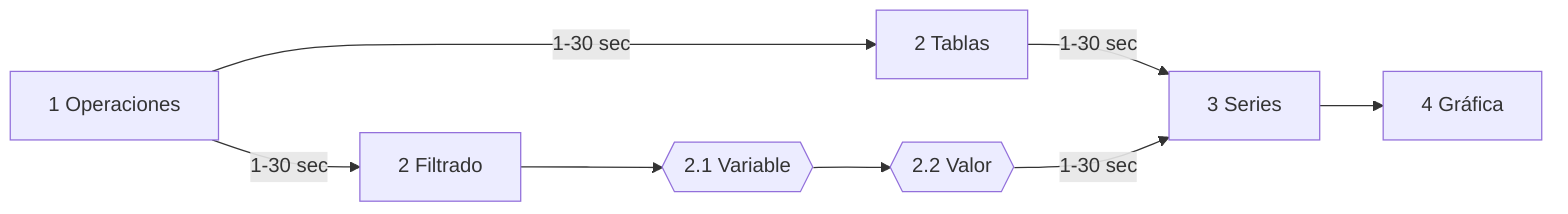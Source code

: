 flowchart LR
    O[1 Operaciones]
    T[2 Tablas]
    VV[2 Filtrado]
    Var{{2.1 Variable}}
    Val{{2.2 Valor}}
    S[3 Series]
    G[4 Gráfica]
    %%N1[Tablas asociadas a operación]
    %%N2[Variables asociadas a operación]
    %%N3[Valores asociados a variable]
    %%N4[Series asociadas a tablas]
    %%N5[Series asociadas a operación que cumplen condiciones de filtrado]
    %%N6[Gráfica/s de series]
    O -- 1-30 sec --> T
    O -- 1-30 sec --> VV
    VV --> Var
    Var --> Val
    T -- 1-30 sec --> S
    Val -- 1-30 sec --> S
    S --> G
    %%N1 o--o N2 o--o N3 o--o N4 o--o N5 o--o N6